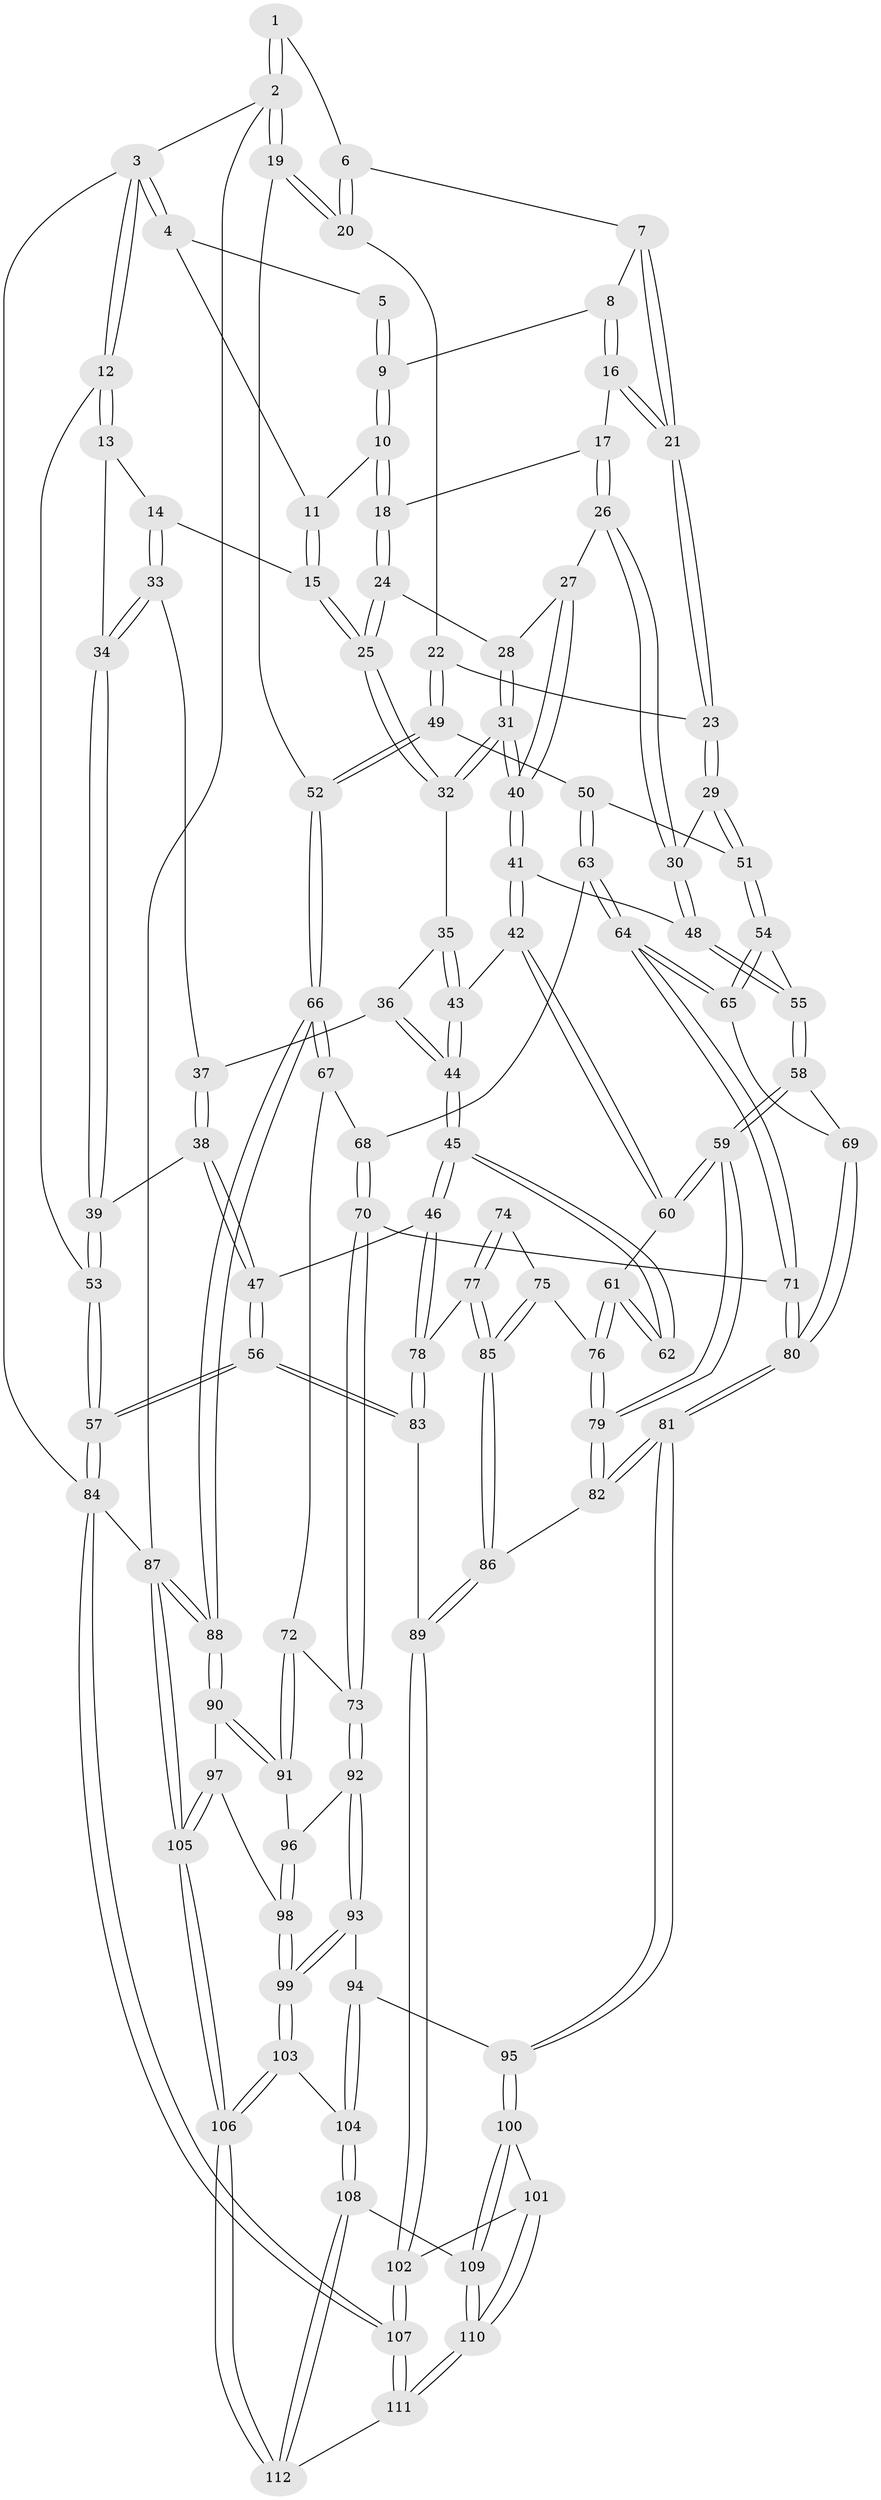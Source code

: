 // coarse degree distribution, {9: 0.017857142857142856, 2: 0.017857142857142856, 4: 0.35714285714285715, 5: 0.375, 3: 0.14285714285714285, 6: 0.08928571428571429}
// Generated by graph-tools (version 1.1) at 2025/21/03/04/25 18:21:30]
// undirected, 112 vertices, 277 edges
graph export_dot {
graph [start="1"]
  node [color=gray90,style=filled];
  1 [pos="+0.8327974096894315+0"];
  2 [pos="+1+0"];
  3 [pos="+0+0"];
  4 [pos="+0.30121169218188343+0"];
  5 [pos="+0.4691397307894055+0"];
  6 [pos="+0.786934980673871+0.05070146334370948"];
  7 [pos="+0.6765150997005253+0.10637748294671316"];
  8 [pos="+0.6044000778525289+0.09806353482362351"];
  9 [pos="+0.5176373238156774+0.044628060274959025"];
  10 [pos="+0.4672164223909651+0.11802876116521496"];
  11 [pos="+0.24892779431156942+0.01602320562324189"];
  12 [pos="+0+0.013994857141996879"];
  13 [pos="+0.06767249506773913+0.14189202077680965"];
  14 [pos="+0.11958908271510274+0.14426386524179455"];
  15 [pos="+0.22597943355479688+0.08384532920732624"];
  16 [pos="+0.5765159664628452+0.20049547682814975"];
  17 [pos="+0.5409535653744317+0.21682285230334822"];
  18 [pos="+0.45008120567664733+0.1587709368270844"];
  19 [pos="+1+0.28307137092556167"];
  20 [pos="+0.8494674176516109+0.14617170947815003"];
  21 [pos="+0.6723871413201088+0.2644311999463702"];
  22 [pos="+0.7447800589906369+0.298816909651106"];
  23 [pos="+0.6764466489454537+0.27532403808455513"];
  24 [pos="+0.4266894641938605+0.17827686086231348"];
  25 [pos="+0.32160924604183305+0.18475925268129634"];
  26 [pos="+0.5365707474712204+0.3149992627559691"];
  27 [pos="+0.5166486611709322+0.31697346510474167"];
  28 [pos="+0.4338245214191223+0.21163014347163542"];
  29 [pos="+0.5833160200460294+0.3361695094749773"];
  30 [pos="+0.5818215898992756+0.33571508114766824"];
  31 [pos="+0.400624735761675+0.33874523568833337"];
  32 [pos="+0.30426895084241345+0.2753566555254495"];
  33 [pos="+0.16335699886862604+0.2757892596269941"];
  34 [pos="+0.04676913863992123+0.34328310523013095"];
  35 [pos="+0.27615805678141336+0.29813992142217"];
  36 [pos="+0.2155037709442574+0.3086128635168915"];
  37 [pos="+0.17630698850391774+0.28984755498870723"];
  38 [pos="+0.11414992341390022+0.4066860488019826"];
  39 [pos="+0.04529772365453455+0.3455547655408093"];
  40 [pos="+0.42130038153495053+0.3720102886849027"];
  41 [pos="+0.4184623247844998+0.385604201990693"];
  42 [pos="+0.3796185100748678+0.42754030108613367"];
  43 [pos="+0.3052112971101572+0.42567572249008717"];
  44 [pos="+0.2028503280153364+0.48361437926621326"];
  45 [pos="+0.1950020716144171+0.49303894502751655"];
  46 [pos="+0.17556784350169916+0.5003374053247869"];
  47 [pos="+0.1563311601008684+0.5045155860576457"];
  48 [pos="+0.4901821006410222+0.4382706415883921"];
  49 [pos="+0.760630206013677+0.32840246347591306"];
  50 [pos="+0.7561084525455151+0.42076266606998336"];
  51 [pos="+0.6030435284386498+0.4096348145314389"];
  52 [pos="+1+0.33155229424139054"];
  53 [pos="+0+0.39434602310887745"];
  54 [pos="+0.5802485058706297+0.4775657949797018"];
  55 [pos="+0.5015366377292315+0.45198175829984744"];
  56 [pos="+0+0.687566091509305"];
  57 [pos="+0+0.7219523010136245"];
  58 [pos="+0.4413337514370674+0.5453347933738795"];
  59 [pos="+0.4211450905364328+0.5462628545317313"];
  60 [pos="+0.3988800981839854+0.53556741769422"];
  61 [pos="+0.3687230002760126+0.5506858025209609"];
  62 [pos="+0.2571883974488779+0.530777811961297"];
  63 [pos="+0.7601883338841203+0.43186190046679684"];
  64 [pos="+0.6635469385864778+0.5718183798363711"];
  65 [pos="+0.590130383316756+0.5092727422643832"];
  66 [pos="+1+0.3865128214229877"];
  67 [pos="+0.9318424530502376+0.48532191660230506"];
  68 [pos="+0.8653054333331925+0.48463566928811036"];
  69 [pos="+0.49082957104382546+0.5626537833387663"];
  70 [pos="+0.7623026092786538+0.629318464927693"];
  71 [pos="+0.6635974932276969+0.5720348233310724"];
  72 [pos="+0.8907140458270633+0.6226033400957189"];
  73 [pos="+0.7672334218680449+0.6371444053376899"];
  74 [pos="+0.2797165841433596+0.5870943963130102"];
  75 [pos="+0.330941943364591+0.6207313872411455"];
  76 [pos="+0.3421171033452027+0.6140437502953665"];
  77 [pos="+0.267703023540177+0.6369542644935663"];
  78 [pos="+0.254862158918472+0.6400211612193796"];
  79 [pos="+0.4262033362671743+0.6897619471573305"];
  80 [pos="+0.5480375408908714+0.7308618951418425"];
  81 [pos="+0.5474301619077264+0.7327339227625553"];
  82 [pos="+0.43262536986513866+0.7070645733426729"];
  83 [pos="+0.17747398136254638+0.7273362650527506"];
  84 [pos="+0+1"];
  85 [pos="+0.3100757858567042+0.6503485399188882"];
  86 [pos="+0.32640991525071655+0.7575474656461396"];
  87 [pos="+1+1"];
  88 [pos="+1+0.6509381498309297"];
  89 [pos="+0.2989888687790608+0.787760627578679"];
  90 [pos="+1+0.6831322260216336"];
  91 [pos="+0.9387212024336333+0.701178477865584"];
  92 [pos="+0.7773046742866268+0.7248253091151236"];
  93 [pos="+0.7482523976674434+0.7668709898355648"];
  94 [pos="+0.6599767918323586+0.7853302194807956"];
  95 [pos="+0.5663655673567924+0.7768933475963464"];
  96 [pos="+0.8998391314931407+0.7385369437342119"];
  97 [pos="+0.9311702660783073+0.8388793121238194"];
  98 [pos="+0.9097453534230661+0.8206116176944309"];
  99 [pos="+0.8028375458854708+0.8671059214427836"];
  100 [pos="+0.5601237286776286+0.7954722748905756"];
  101 [pos="+0.3775874497551595+0.8795049331378653"];
  102 [pos="+0.30935665724883715+0.8531303683491056"];
  103 [pos="+0.8004746556837553+0.8856058663572897"];
  104 [pos="+0.7192738132800239+0.936511339210126"];
  105 [pos="+1+1"];
  106 [pos="+1+1"];
  107 [pos="+0+1"];
  108 [pos="+0.6972544352132639+0.9689971319218648"];
  109 [pos="+0.565405081162258+0.8837466380485086"];
  110 [pos="+0.4798311775069369+1"];
  111 [pos="+0.47252496118477605+1"];
  112 [pos="+0.7151082934954265+1"];
  1 -- 2;
  1 -- 2;
  1 -- 6;
  2 -- 3;
  2 -- 19;
  2 -- 19;
  2 -- 87;
  3 -- 4;
  3 -- 4;
  3 -- 12;
  3 -- 12;
  3 -- 84;
  4 -- 5;
  4 -- 11;
  5 -- 9;
  5 -- 9;
  6 -- 7;
  6 -- 20;
  6 -- 20;
  7 -- 8;
  7 -- 21;
  7 -- 21;
  8 -- 9;
  8 -- 16;
  8 -- 16;
  9 -- 10;
  9 -- 10;
  10 -- 11;
  10 -- 18;
  10 -- 18;
  11 -- 15;
  11 -- 15;
  12 -- 13;
  12 -- 13;
  12 -- 53;
  13 -- 14;
  13 -- 34;
  14 -- 15;
  14 -- 33;
  14 -- 33;
  15 -- 25;
  15 -- 25;
  16 -- 17;
  16 -- 21;
  16 -- 21;
  17 -- 18;
  17 -- 26;
  17 -- 26;
  18 -- 24;
  18 -- 24;
  19 -- 20;
  19 -- 20;
  19 -- 52;
  20 -- 22;
  21 -- 23;
  21 -- 23;
  22 -- 23;
  22 -- 49;
  22 -- 49;
  23 -- 29;
  23 -- 29;
  24 -- 25;
  24 -- 25;
  24 -- 28;
  25 -- 32;
  25 -- 32;
  26 -- 27;
  26 -- 30;
  26 -- 30;
  27 -- 28;
  27 -- 40;
  27 -- 40;
  28 -- 31;
  28 -- 31;
  29 -- 30;
  29 -- 51;
  29 -- 51;
  30 -- 48;
  30 -- 48;
  31 -- 32;
  31 -- 32;
  31 -- 40;
  31 -- 40;
  32 -- 35;
  33 -- 34;
  33 -- 34;
  33 -- 37;
  34 -- 39;
  34 -- 39;
  35 -- 36;
  35 -- 43;
  35 -- 43;
  36 -- 37;
  36 -- 44;
  36 -- 44;
  37 -- 38;
  37 -- 38;
  38 -- 39;
  38 -- 47;
  38 -- 47;
  39 -- 53;
  39 -- 53;
  40 -- 41;
  40 -- 41;
  41 -- 42;
  41 -- 42;
  41 -- 48;
  42 -- 43;
  42 -- 60;
  42 -- 60;
  43 -- 44;
  43 -- 44;
  44 -- 45;
  44 -- 45;
  45 -- 46;
  45 -- 46;
  45 -- 62;
  45 -- 62;
  46 -- 47;
  46 -- 78;
  46 -- 78;
  47 -- 56;
  47 -- 56;
  48 -- 55;
  48 -- 55;
  49 -- 50;
  49 -- 52;
  49 -- 52;
  50 -- 51;
  50 -- 63;
  50 -- 63;
  51 -- 54;
  51 -- 54;
  52 -- 66;
  52 -- 66;
  53 -- 57;
  53 -- 57;
  54 -- 55;
  54 -- 65;
  54 -- 65;
  55 -- 58;
  55 -- 58;
  56 -- 57;
  56 -- 57;
  56 -- 83;
  56 -- 83;
  57 -- 84;
  57 -- 84;
  58 -- 59;
  58 -- 59;
  58 -- 69;
  59 -- 60;
  59 -- 60;
  59 -- 79;
  59 -- 79;
  60 -- 61;
  61 -- 62;
  61 -- 62;
  61 -- 76;
  61 -- 76;
  63 -- 64;
  63 -- 64;
  63 -- 68;
  64 -- 65;
  64 -- 65;
  64 -- 71;
  64 -- 71;
  65 -- 69;
  66 -- 67;
  66 -- 67;
  66 -- 88;
  66 -- 88;
  67 -- 68;
  67 -- 72;
  68 -- 70;
  68 -- 70;
  69 -- 80;
  69 -- 80;
  70 -- 71;
  70 -- 73;
  70 -- 73;
  71 -- 80;
  71 -- 80;
  72 -- 73;
  72 -- 91;
  72 -- 91;
  73 -- 92;
  73 -- 92;
  74 -- 75;
  74 -- 77;
  74 -- 77;
  75 -- 76;
  75 -- 85;
  75 -- 85;
  76 -- 79;
  76 -- 79;
  77 -- 78;
  77 -- 85;
  77 -- 85;
  78 -- 83;
  78 -- 83;
  79 -- 82;
  79 -- 82;
  80 -- 81;
  80 -- 81;
  81 -- 82;
  81 -- 82;
  81 -- 95;
  81 -- 95;
  82 -- 86;
  83 -- 89;
  84 -- 107;
  84 -- 107;
  84 -- 87;
  85 -- 86;
  85 -- 86;
  86 -- 89;
  86 -- 89;
  87 -- 88;
  87 -- 88;
  87 -- 105;
  87 -- 105;
  88 -- 90;
  88 -- 90;
  89 -- 102;
  89 -- 102;
  90 -- 91;
  90 -- 91;
  90 -- 97;
  91 -- 96;
  92 -- 93;
  92 -- 93;
  92 -- 96;
  93 -- 94;
  93 -- 99;
  93 -- 99;
  94 -- 95;
  94 -- 104;
  94 -- 104;
  95 -- 100;
  95 -- 100;
  96 -- 98;
  96 -- 98;
  97 -- 98;
  97 -- 105;
  97 -- 105;
  98 -- 99;
  98 -- 99;
  99 -- 103;
  99 -- 103;
  100 -- 101;
  100 -- 109;
  100 -- 109;
  101 -- 102;
  101 -- 110;
  101 -- 110;
  102 -- 107;
  102 -- 107;
  103 -- 104;
  103 -- 106;
  103 -- 106;
  104 -- 108;
  104 -- 108;
  105 -- 106;
  105 -- 106;
  106 -- 112;
  106 -- 112;
  107 -- 111;
  107 -- 111;
  108 -- 109;
  108 -- 112;
  108 -- 112;
  109 -- 110;
  109 -- 110;
  110 -- 111;
  110 -- 111;
  111 -- 112;
}
